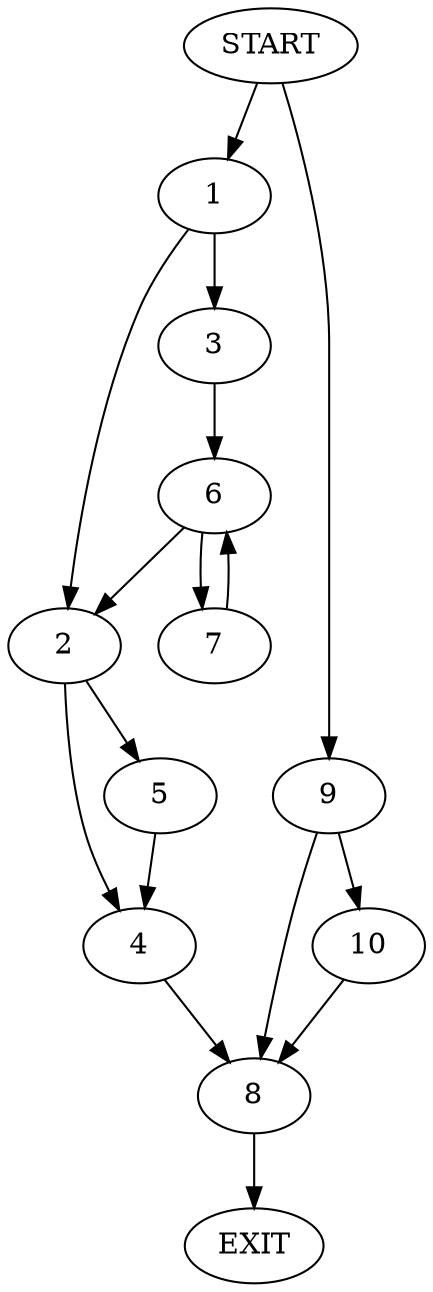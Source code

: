 digraph {
0 [label="START"]
11 [label="EXIT"]
0 -> 1
1 -> 2
1 -> 3
2 -> 4
2 -> 5
3 -> 6
6 -> 2
6 -> 7
7 -> 6
4 -> 8
5 -> 4
8 -> 11
0 -> 9
9 -> 10
9 -> 8
10 -> 8
}
